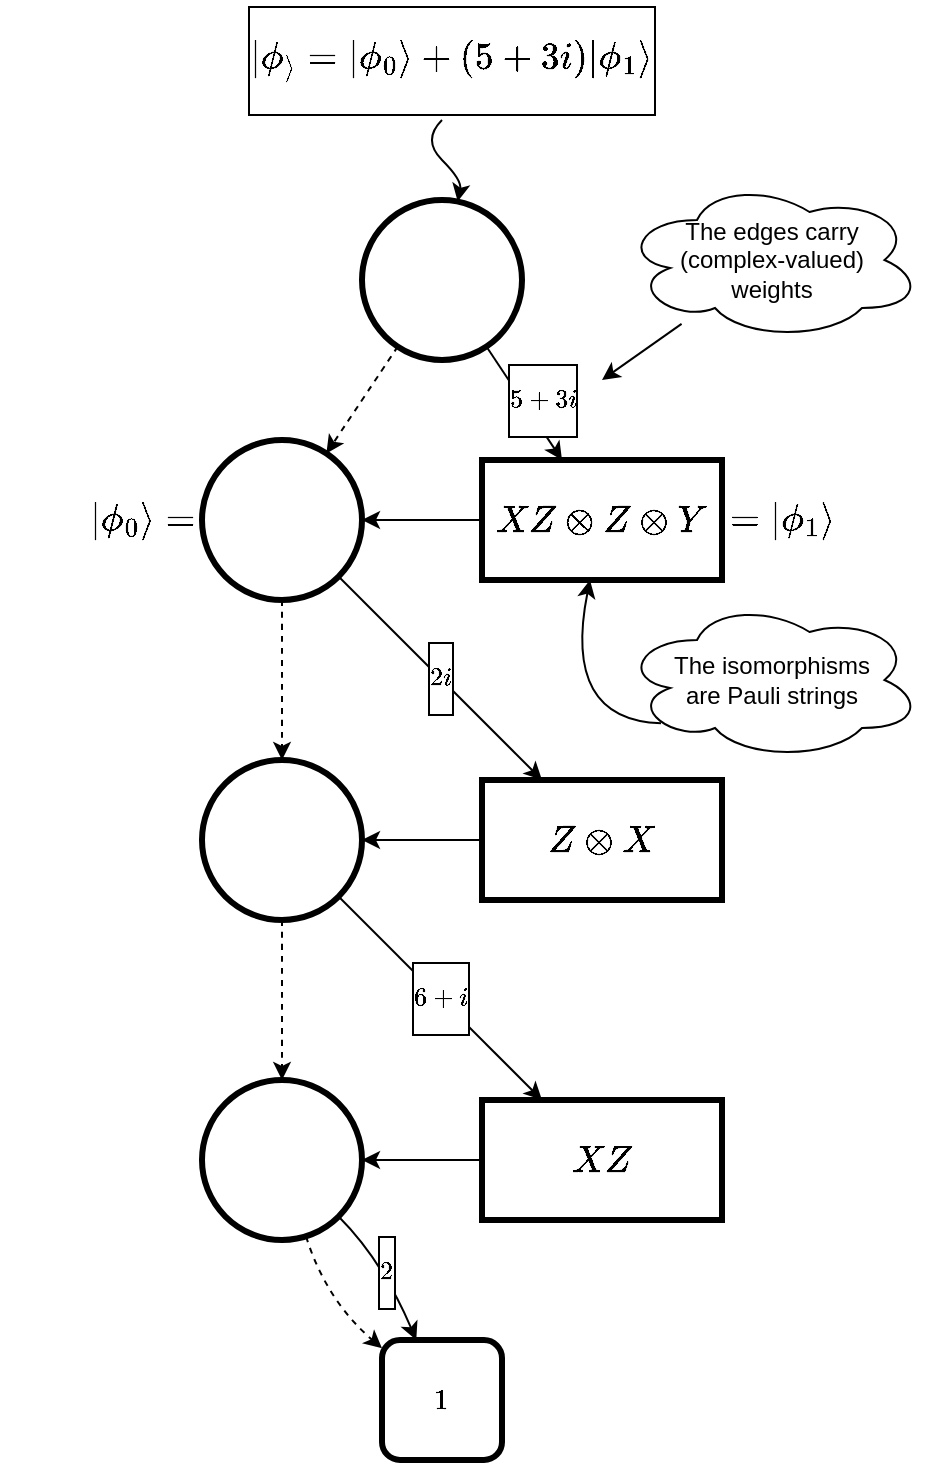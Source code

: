<mxfile version="13.10.0" type="device"><diagram id="tIWZ57bhBiZ1ZkrXR9bS" name="Page-1"><mxGraphModel dx="1185" dy="810" grid="1" gridSize="10" guides="1" tooltips="1" connect="1" arrows="1" fold="1" page="1" pageScale="1" pageWidth="850" pageHeight="1100" math="1" shadow="0"><root><mxCell id="0"/><mxCell id="1" parent="0"/><mxCell id="AQA_Gikdp6P2zB2jUNmZ-10" value="$$5+3i$$" style="edgeStyle=none;rounded=0;orthogonalLoop=1;jettySize=auto;html=1;labelBorderColor=#000000;" edge="1" parent="1" source="AQA_Gikdp6P2zB2jUNmZ-1" target="AQA_Gikdp6P2zB2jUNmZ-8"><mxGeometry x="0.105" y="8" relative="1" as="geometry"><mxPoint as="offset"/></mxGeometry></mxCell><mxCell id="AQA_Gikdp6P2zB2jUNmZ-19" style="edgeStyle=none;curved=1;orthogonalLoop=1;jettySize=auto;html=1;dashed=1;" edge="1" parent="1" source="AQA_Gikdp6P2zB2jUNmZ-1" target="AQA_Gikdp6P2zB2jUNmZ-2"><mxGeometry relative="1" as="geometry"/></mxCell><mxCell id="AQA_Gikdp6P2zB2jUNmZ-22" style="edgeStyle=none;curved=1;orthogonalLoop=1;jettySize=auto;html=1;endArrow=none;endFill=0;startArrow=classic;startFill=1;" edge="1" parent="1" source="AQA_Gikdp6P2zB2jUNmZ-1"><mxGeometry relative="1" as="geometry"><mxPoint x="360" y="120" as="targetPoint"/><Array as="points"><mxPoint x="370" y="150"/><mxPoint x="350" y="130"/></Array></mxGeometry></mxCell><mxCell id="AQA_Gikdp6P2zB2jUNmZ-1" value="" style="ellipse;whiteSpace=wrap;html=1;aspect=fixed;strokeWidth=3;" vertex="1" parent="1"><mxGeometry x="320" y="160" width="80" height="80" as="geometry"/></mxCell><mxCell id="AQA_Gikdp6P2zB2jUNmZ-18" style="edgeStyle=none;curved=1;orthogonalLoop=1;jettySize=auto;html=1;dashed=1;" edge="1" parent="1" source="AQA_Gikdp6P2zB2jUNmZ-2" target="AQA_Gikdp6P2zB2jUNmZ-3"><mxGeometry relative="1" as="geometry"/></mxCell><mxCell id="AQA_Gikdp6P2zB2jUNmZ-20" value="$$2i$$" style="edgeStyle=none;curved=1;orthogonalLoop=1;jettySize=auto;html=1;labelBorderColor=#000000;" edge="1" parent="1" source="AQA_Gikdp6P2zB2jUNmZ-2" target="AQA_Gikdp6P2zB2jUNmZ-11"><mxGeometry relative="1" as="geometry"/></mxCell><mxCell id="AQA_Gikdp6P2zB2jUNmZ-2" value="" style="ellipse;whiteSpace=wrap;html=1;aspect=fixed;strokeWidth=3;" vertex="1" parent="1"><mxGeometry x="240" y="280" width="80" height="80" as="geometry"/></mxCell><mxCell id="AQA_Gikdp6P2zB2jUNmZ-17" style="edgeStyle=none;curved=1;orthogonalLoop=1;jettySize=auto;html=1;dashed=1;" edge="1" parent="1" source="AQA_Gikdp6P2zB2jUNmZ-3" target="AQA_Gikdp6P2zB2jUNmZ-4"><mxGeometry relative="1" as="geometry"/></mxCell><mxCell id="AQA_Gikdp6P2zB2jUNmZ-21" value="$$6+i$$" style="edgeStyle=none;curved=1;orthogonalLoop=1;jettySize=auto;html=1;labelBorderColor=#000000;" edge="1" parent="1" source="AQA_Gikdp6P2zB2jUNmZ-3" target="AQA_Gikdp6P2zB2jUNmZ-12"><mxGeometry relative="1" as="geometry"/></mxCell><mxCell id="AQA_Gikdp6P2zB2jUNmZ-3" value="" style="ellipse;whiteSpace=wrap;html=1;aspect=fixed;strokeWidth=3;" vertex="1" parent="1"><mxGeometry x="240" y="440" width="80" height="80" as="geometry"/></mxCell><mxCell id="AQA_Gikdp6P2zB2jUNmZ-15" style="edgeStyle=none;orthogonalLoop=1;jettySize=auto;html=1;curved=1;dashed=1;" edge="1" parent="1" source="AQA_Gikdp6P2zB2jUNmZ-4" target="AQA_Gikdp6P2zB2jUNmZ-6"><mxGeometry relative="1" as="geometry"><Array as="points"><mxPoint x="302" y="710"/></Array></mxGeometry></mxCell><mxCell id="AQA_Gikdp6P2zB2jUNmZ-16" value="$$2$$" style="edgeStyle=none;curved=1;orthogonalLoop=1;jettySize=auto;html=1;labelBorderColor=#000000;" edge="1" parent="1" source="AQA_Gikdp6P2zB2jUNmZ-4" target="AQA_Gikdp6P2zB2jUNmZ-6"><mxGeometry relative="1" as="geometry"><Array as="points"><mxPoint x="330" y="690"/></Array></mxGeometry></mxCell><mxCell id="AQA_Gikdp6P2zB2jUNmZ-4" value="" style="ellipse;whiteSpace=wrap;html=1;aspect=fixed;strokeWidth=3;" vertex="1" parent="1"><mxGeometry x="240" y="600" width="80" height="80" as="geometry"/></mxCell><mxCell id="AQA_Gikdp6P2zB2jUNmZ-6" value="$$1$$" style="rounded=1;whiteSpace=wrap;html=1;strokeWidth=3;" vertex="1" parent="1"><mxGeometry x="330" y="730" width="60" height="60" as="geometry"/></mxCell><mxCell id="AQA_Gikdp6P2zB2jUNmZ-9" style="edgeStyle=none;rounded=0;orthogonalLoop=1;jettySize=auto;html=1;" edge="1" parent="1" source="AQA_Gikdp6P2zB2jUNmZ-8" target="AQA_Gikdp6P2zB2jUNmZ-2"><mxGeometry relative="1" as="geometry"/></mxCell><mxCell id="AQA_Gikdp6P2zB2jUNmZ-8" value="$$XZ\otimes Z\otimes Y$$" style="rounded=0;whiteSpace=wrap;html=1;strokeWidth=3;fontSize=16;" vertex="1" parent="1"><mxGeometry x="380" y="290" width="120" height="60" as="geometry"/></mxCell><mxCell id="AQA_Gikdp6P2zB2jUNmZ-13" style="edgeStyle=none;rounded=0;orthogonalLoop=1;jettySize=auto;html=1;" edge="1" parent="1" source="AQA_Gikdp6P2zB2jUNmZ-11" target="AQA_Gikdp6P2zB2jUNmZ-3"><mxGeometry relative="1" as="geometry"/></mxCell><mxCell id="AQA_Gikdp6P2zB2jUNmZ-11" value="$$Z\otimes X$$" style="rounded=0;whiteSpace=wrap;html=1;strokeWidth=3;fontSize=16;" vertex="1" parent="1"><mxGeometry x="380" y="450" width="120" height="60" as="geometry"/></mxCell><mxCell id="AQA_Gikdp6P2zB2jUNmZ-14" style="edgeStyle=none;rounded=0;orthogonalLoop=1;jettySize=auto;html=1;" edge="1" parent="1" source="AQA_Gikdp6P2zB2jUNmZ-12" target="AQA_Gikdp6P2zB2jUNmZ-4"><mxGeometry relative="1" as="geometry"/></mxCell><mxCell id="AQA_Gikdp6P2zB2jUNmZ-12" value="$$XZ$$" style="rounded=0;whiteSpace=wrap;html=1;strokeWidth=3;fontSize=16;" vertex="1" parent="1"><mxGeometry x="380" y="610" width="120" height="60" as="geometry"/></mxCell><mxCell id="AQA_Gikdp6P2zB2jUNmZ-25" style="edgeStyle=none;curved=1;orthogonalLoop=1;jettySize=auto;html=1;startArrow=none;startFill=0;endArrow=classic;endFill=1;exitX=0.13;exitY=0.77;exitDx=0;exitDy=0;exitPerimeter=0;" edge="1" parent="1" source="AQA_Gikdp6P2zB2jUNmZ-23" target="AQA_Gikdp6P2zB2jUNmZ-8"><mxGeometry relative="1" as="geometry"><Array as="points"><mxPoint x="420" y="420"/></Array></mxGeometry></mxCell><mxCell id="AQA_Gikdp6P2zB2jUNmZ-23" value="The isomorphisms are Pauli strings" style="ellipse;shape=cloud;whiteSpace=wrap;html=1;spacingLeft=24;spacingRight=24;" vertex="1" parent="1"><mxGeometry x="450" y="360" width="150" height="80" as="geometry"/></mxCell><mxCell id="AQA_Gikdp6P2zB2jUNmZ-26" style="edgeStyle=none;curved=1;orthogonalLoop=1;jettySize=auto;html=1;startArrow=none;startFill=0;endArrow=classic;endFill=1;" edge="1" parent="1" source="AQA_Gikdp6P2zB2jUNmZ-24"><mxGeometry relative="1" as="geometry"><mxPoint x="440" y="250" as="targetPoint"/></mxGeometry></mxCell><mxCell id="AQA_Gikdp6P2zB2jUNmZ-24" value="The edges carry (complex-valued) weights" style="ellipse;shape=cloud;whiteSpace=wrap;html=1;spacingLeft=24;spacingRight=24;" vertex="1" parent="1"><mxGeometry x="450" y="150" width="150" height="80" as="geometry"/></mxCell><mxCell id="AQA_Gikdp6P2zB2jUNmZ-27" value="$$=|\phi_1\rangle$$" style="text;html=1;strokeColor=none;fillColor=none;align=center;verticalAlign=middle;whiteSpace=wrap;rounded=0;fontSize=16;" vertex="1" parent="1"><mxGeometry x="510" y="310" width="40" height="20" as="geometry"/></mxCell><mxCell id="AQA_Gikdp6P2zB2jUNmZ-28" value="$$|\phi_0\rangle=$$" style="text;html=1;strokeColor=none;fillColor=none;align=center;verticalAlign=middle;whiteSpace=wrap;rounded=0;fontSize=16;" vertex="1" parent="1"><mxGeometry x="190" y="310" width="40" height="20" as="geometry"/></mxCell><mxCell id="AQA_Gikdp6P2zB2jUNmZ-29" value="$$|\phi_\rangle=|\phi_0\rangle +(5+3i)|\phi_1\rangle$$" style="text;html=1;strokeColor=none;fillColor=none;align=center;verticalAlign=middle;whiteSpace=wrap;rounded=0;fontSize=16;labelBorderColor=#000000;" vertex="1" parent="1"><mxGeometry x="250" y="60" width="230" height="60" as="geometry"/></mxCell></root></mxGraphModel></diagram></mxfile>